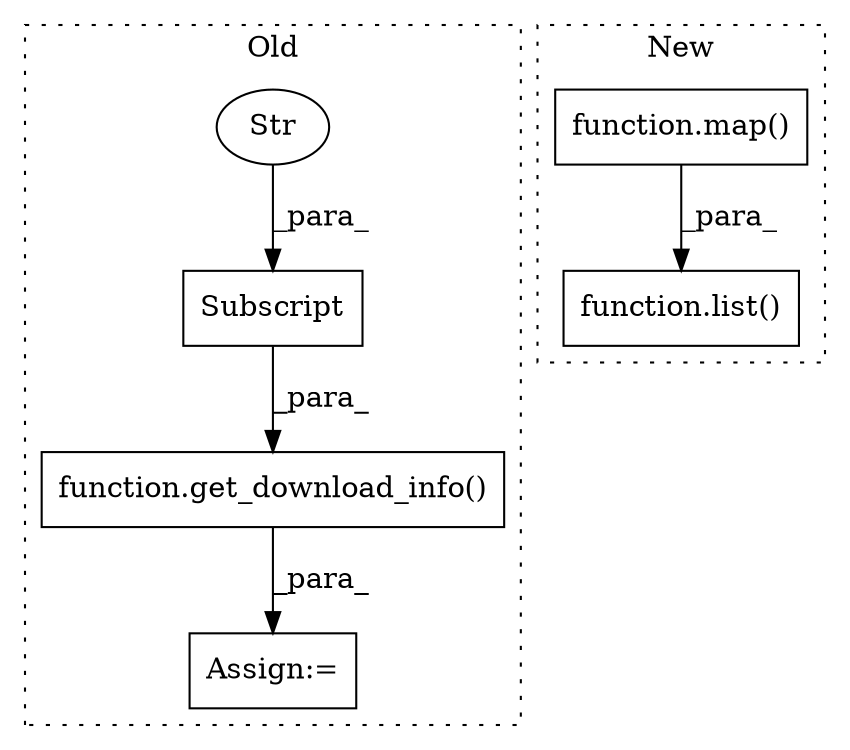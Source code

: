 digraph G {
subgraph cluster0 {
1 [label="function.get_download_info()" a="75" s="1238,1303" l="18,1" shape="box"];
3 [label="Subscript" a="63" s="1271,0" l="32,0" shape="box"];
4 [label="Str" a="66" s="1288" l="14" shape="ellipse"];
6 [label="Assign:=" a="68" s="1235" l="3" shape="box"];
label = "Old";
style="dotted";
}
subgraph cluster1 {
2 [label="function.map()" a="75" s="987,1060" l="4,1" shape="box"];
5 [label="function.list()" a="75" s="982,1061" l="5,1" shape="box"];
label = "New";
style="dotted";
}
1 -> 6 [label="_para_"];
2 -> 5 [label="_para_"];
3 -> 1 [label="_para_"];
4 -> 3 [label="_para_"];
}